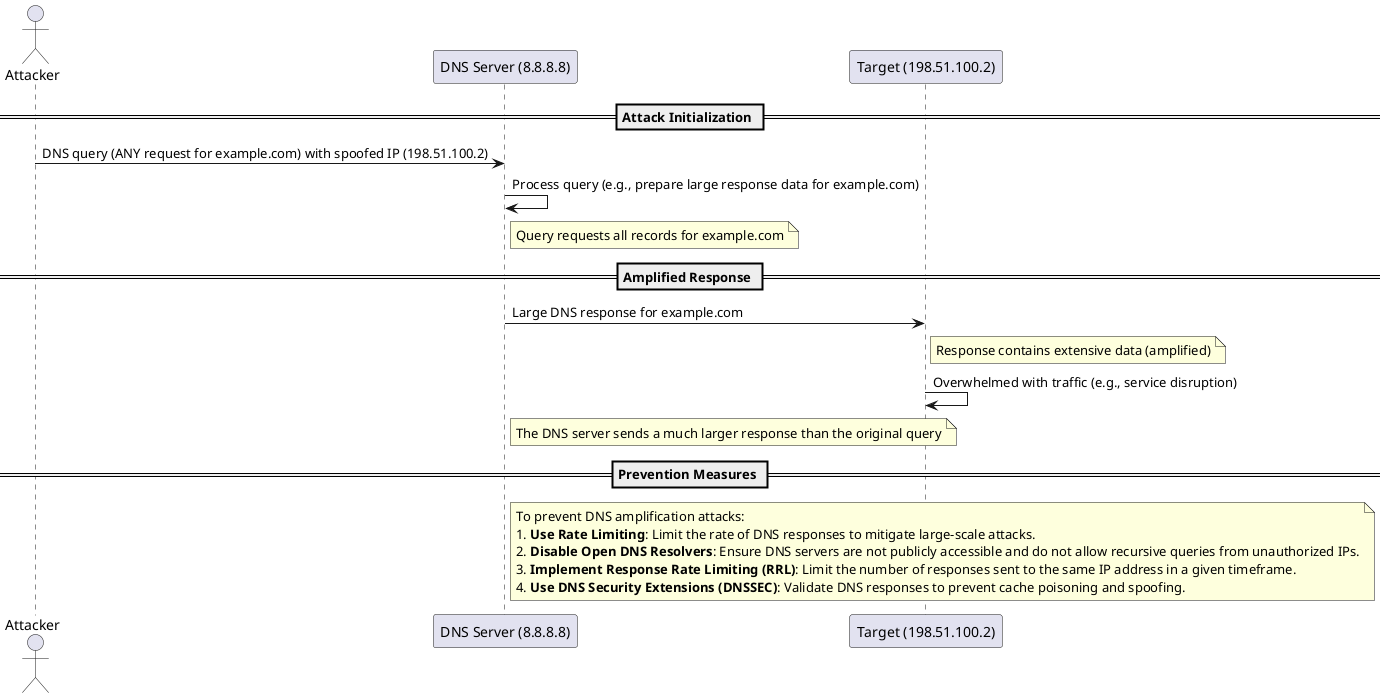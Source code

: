 @startuml
actor Attacker
participant "DNS Server (8.8.8.8)" as DNS
participant "Target (198.51.100.2)" as Target

== Attack Initialization ==

Attacker -> DNS: DNS query (ANY request for example.com) with spoofed IP (198.51.100.2)
DNS -> DNS: Process query (e.g., prepare large response data for example.com)
note right of DNS
  Query requests all records for example.com
end note

== Amplified Response ==

DNS -> Target: Large DNS response for example.com
note right of Target
  Response contains extensive data (amplified)
end note
Target -> Target: Overwhelmed with traffic (e.g., service disruption)

note right of DNS
  The DNS server sends a much larger response than the original query
end note

== Prevention Measures ==

note right of DNS
  To prevent DNS amplification attacks:
  1. **Use Rate Limiting**: Limit the rate of DNS responses to mitigate large-scale attacks.
  2. **Disable Open DNS Resolvers**: Ensure DNS servers are not publicly accessible and do not allow recursive queries from unauthorized IPs.
  3. **Implement Response Rate Limiting (RRL)**: Limit the number of responses sent to the same IP address in a given timeframe.
  4. **Use DNS Security Extensions (DNSSEC)**: Validate DNS responses to prevent cache poisoning and spoofing.
end note

@enduml